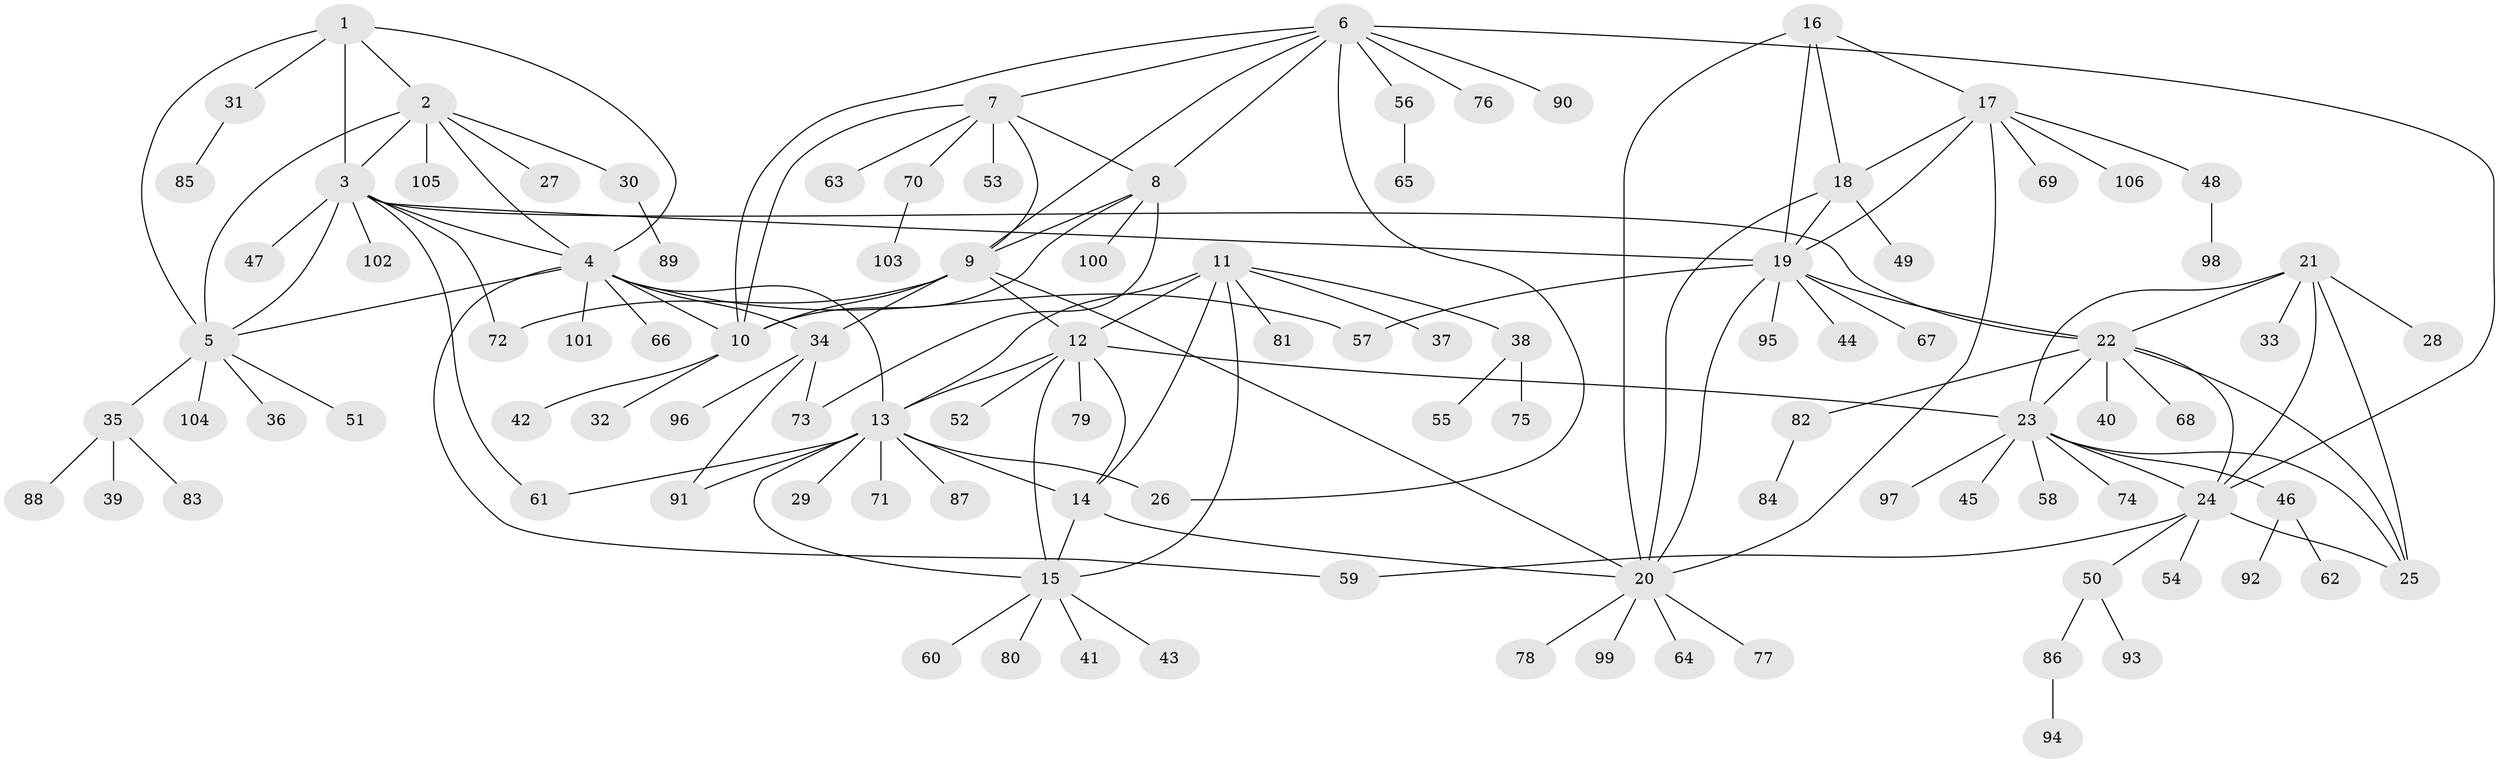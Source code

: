 // coarse degree distribution, {5: 0.031746031746031744, 7: 0.047619047619047616, 10: 0.015873015873015872, 9: 0.047619047619047616, 4: 0.06349206349206349, 6: 0.06349206349206349, 11: 0.015873015873015872, 8: 0.031746031746031744, 1: 0.6190476190476191, 2: 0.06349206349206349}
// Generated by graph-tools (version 1.1) at 2025/19/03/04/25 18:19:48]
// undirected, 106 vertices, 149 edges
graph export_dot {
graph [start="1"]
  node [color=gray90,style=filled];
  1;
  2;
  3;
  4;
  5;
  6;
  7;
  8;
  9;
  10;
  11;
  12;
  13;
  14;
  15;
  16;
  17;
  18;
  19;
  20;
  21;
  22;
  23;
  24;
  25;
  26;
  27;
  28;
  29;
  30;
  31;
  32;
  33;
  34;
  35;
  36;
  37;
  38;
  39;
  40;
  41;
  42;
  43;
  44;
  45;
  46;
  47;
  48;
  49;
  50;
  51;
  52;
  53;
  54;
  55;
  56;
  57;
  58;
  59;
  60;
  61;
  62;
  63;
  64;
  65;
  66;
  67;
  68;
  69;
  70;
  71;
  72;
  73;
  74;
  75;
  76;
  77;
  78;
  79;
  80;
  81;
  82;
  83;
  84;
  85;
  86;
  87;
  88;
  89;
  90;
  91;
  92;
  93;
  94;
  95;
  96;
  97;
  98;
  99;
  100;
  101;
  102;
  103;
  104;
  105;
  106;
  1 -- 2;
  1 -- 3;
  1 -- 4;
  1 -- 5;
  1 -- 31;
  2 -- 3;
  2 -- 4;
  2 -- 5;
  2 -- 27;
  2 -- 30;
  2 -- 105;
  3 -- 4;
  3 -- 5;
  3 -- 19;
  3 -- 22;
  3 -- 47;
  3 -- 61;
  3 -- 72;
  3 -- 102;
  4 -- 5;
  4 -- 10;
  4 -- 13;
  4 -- 34;
  4 -- 57;
  4 -- 59;
  4 -- 66;
  4 -- 101;
  5 -- 35;
  5 -- 36;
  5 -- 51;
  5 -- 104;
  6 -- 7;
  6 -- 8;
  6 -- 9;
  6 -- 10;
  6 -- 24;
  6 -- 26;
  6 -- 56;
  6 -- 76;
  6 -- 90;
  7 -- 8;
  7 -- 9;
  7 -- 10;
  7 -- 53;
  7 -- 63;
  7 -- 70;
  8 -- 9;
  8 -- 10;
  8 -- 73;
  8 -- 100;
  9 -- 10;
  9 -- 12;
  9 -- 20;
  9 -- 34;
  9 -- 72;
  10 -- 32;
  10 -- 42;
  11 -- 12;
  11 -- 13;
  11 -- 14;
  11 -- 15;
  11 -- 37;
  11 -- 38;
  11 -- 81;
  12 -- 13;
  12 -- 14;
  12 -- 15;
  12 -- 23;
  12 -- 52;
  12 -- 79;
  13 -- 14;
  13 -- 15;
  13 -- 26;
  13 -- 29;
  13 -- 61;
  13 -- 71;
  13 -- 87;
  13 -- 91;
  14 -- 15;
  14 -- 20;
  15 -- 41;
  15 -- 43;
  15 -- 60;
  15 -- 80;
  16 -- 17;
  16 -- 18;
  16 -- 19;
  16 -- 20;
  17 -- 18;
  17 -- 19;
  17 -- 20;
  17 -- 48;
  17 -- 69;
  17 -- 106;
  18 -- 19;
  18 -- 20;
  18 -- 49;
  19 -- 20;
  19 -- 22;
  19 -- 44;
  19 -- 57;
  19 -- 67;
  19 -- 95;
  20 -- 64;
  20 -- 77;
  20 -- 78;
  20 -- 99;
  21 -- 22;
  21 -- 23;
  21 -- 24;
  21 -- 25;
  21 -- 28;
  21 -- 33;
  22 -- 23;
  22 -- 24;
  22 -- 25;
  22 -- 40;
  22 -- 68;
  22 -- 82;
  23 -- 24;
  23 -- 25;
  23 -- 45;
  23 -- 46;
  23 -- 58;
  23 -- 74;
  23 -- 97;
  24 -- 25;
  24 -- 50;
  24 -- 54;
  24 -- 59;
  30 -- 89;
  31 -- 85;
  34 -- 73;
  34 -- 91;
  34 -- 96;
  35 -- 39;
  35 -- 83;
  35 -- 88;
  38 -- 55;
  38 -- 75;
  46 -- 62;
  46 -- 92;
  48 -- 98;
  50 -- 86;
  50 -- 93;
  56 -- 65;
  70 -- 103;
  82 -- 84;
  86 -- 94;
}
